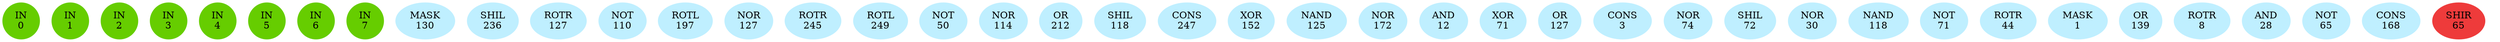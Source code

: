 graph EACircuit {
rankdir=BT;
ranksep=0.75;
ordering=out;
splines=polyline;
node [style=filled, color=lightblue2];

{ rank=same;
node [color=chartreuse3];
"-1_0"[label="IN\n0"];
node [color=chartreuse3];
"-1_1"[label="IN\n1"];
node [color=chartreuse3];
"-1_2"[label="IN\n2"];
node [color=chartreuse3];
"-1_3"[label="IN\n3"];
node [color=chartreuse3];
"-1_4"[label="IN\n4"];
node [color=chartreuse3];
"-1_5"[label="IN\n5"];
node [color=chartreuse3];
"-1_6"[label="IN\n6"];
node [color=chartreuse3];
"-1_7"[label="IN\n7"];
}
{ rank=same;
node [color=lightblue1];
"0_0"[label="MASK\n130"];
node [color=lightblue1];
"0_1"[label="SHIL\n236"];
node [color=lightblue1];
"0_2"[label="ROTR\n127"];
node [color=lightblue1];
"0_3"[label="NOT\n110"];
node [color=lightblue1];
"0_4"[label="ROTL\n197"];
node [color=lightblue1];
"0_5"[label="NOR\n127"];
node [color=lightblue1];
"0_6"[label="ROTR\n245"];
node [color=lightblue1];
"0_7"[label="ROTL\n249"];
}
{ rank=same;
node [color=lightblue1];
"1_0"[label="NOT\n50"];
node [color=lightblue1];
"1_1"[label="NOR\n114"];
node [color=lightblue1];
"1_2"[label="OR\n212"];
node [color=lightblue1];
"1_3"[label="SHIL\n118"];
node [color=lightblue1];
"1_4"[label="CONS\n247"];
node [color=lightblue1];
"1_5"[label="XOR\n152"];
node [color=lightblue1];
"1_6"[label="NAND\n125"];
node [color=lightblue1];
"1_7"[label="NOR\n172"];
}
{ rank=same;
node [color=lightblue1];
"2_0"[label="AND\n12"];
node [color=lightblue1];
"2_1"[label="XOR\n71"];
node [color=lightblue1];
"2_2"[label="OR\n127"];
node [color=lightblue1];
"2_3"[label="CONS\n3"];
node [color=lightblue1];
"2_4"[label="NOR\n74"];
node [color=lightblue1];
"2_5"[label="SHIL\n72"];
node [color=lightblue1];
"2_6"[label="NOR\n30"];
node [color=lightblue1];
"2_7"[label="NAND\n118"];
}
{ rank=same;
node [color=lightblue1];
"3_0"[label="NOT\n71"];
node [color=lightblue1];
"3_1"[label="ROTR\n44"];
node [color=lightblue1];
"3_2"[label="MASK\n1"];
node [color=lightblue1];
"3_3"[label="OR\n139"];
node [color=lightblue1];
"3_4"[label="ROTR\n8"];
node [color=lightblue1];
"3_5"[label="AND\n28"];
node [color=lightblue1];
"3_6"[label="NOT\n65"];
node [color=lightblue1];
"3_7"[label="CONS\n168"];
}
{ rank=same;
node [color=brown2];
"4_0"[label="SHIR\n65"];
}
edge[style=invis];
"-1_0" -- "-1_1" -- "-1_2" -- "-1_3" -- "-1_4" -- "-1_5" -- "-1_6" -- "-1_7";
"0_0" -- "0_1" -- "0_2" -- "0_3" -- "0_4" -- "0_5" -- "0_6" -- "0_7";
"1_0" -- "1_1" -- "1_2" -- "1_3" -- "1_4" -- "1_5" -- "1_6" -- "1_7";
"2_0" -- "2_1" -- "2_2" -- "2_3" -- "2_4" -- "2_5" -- "2_6" -- "2_7";
"3_0" -- "3_1" -- "3_2" -- "3_3" -- "3_4" -- "3_5" -- "3_6" -- "3_7";
"4_0" -- "4_0";
edge[style=solid];
}